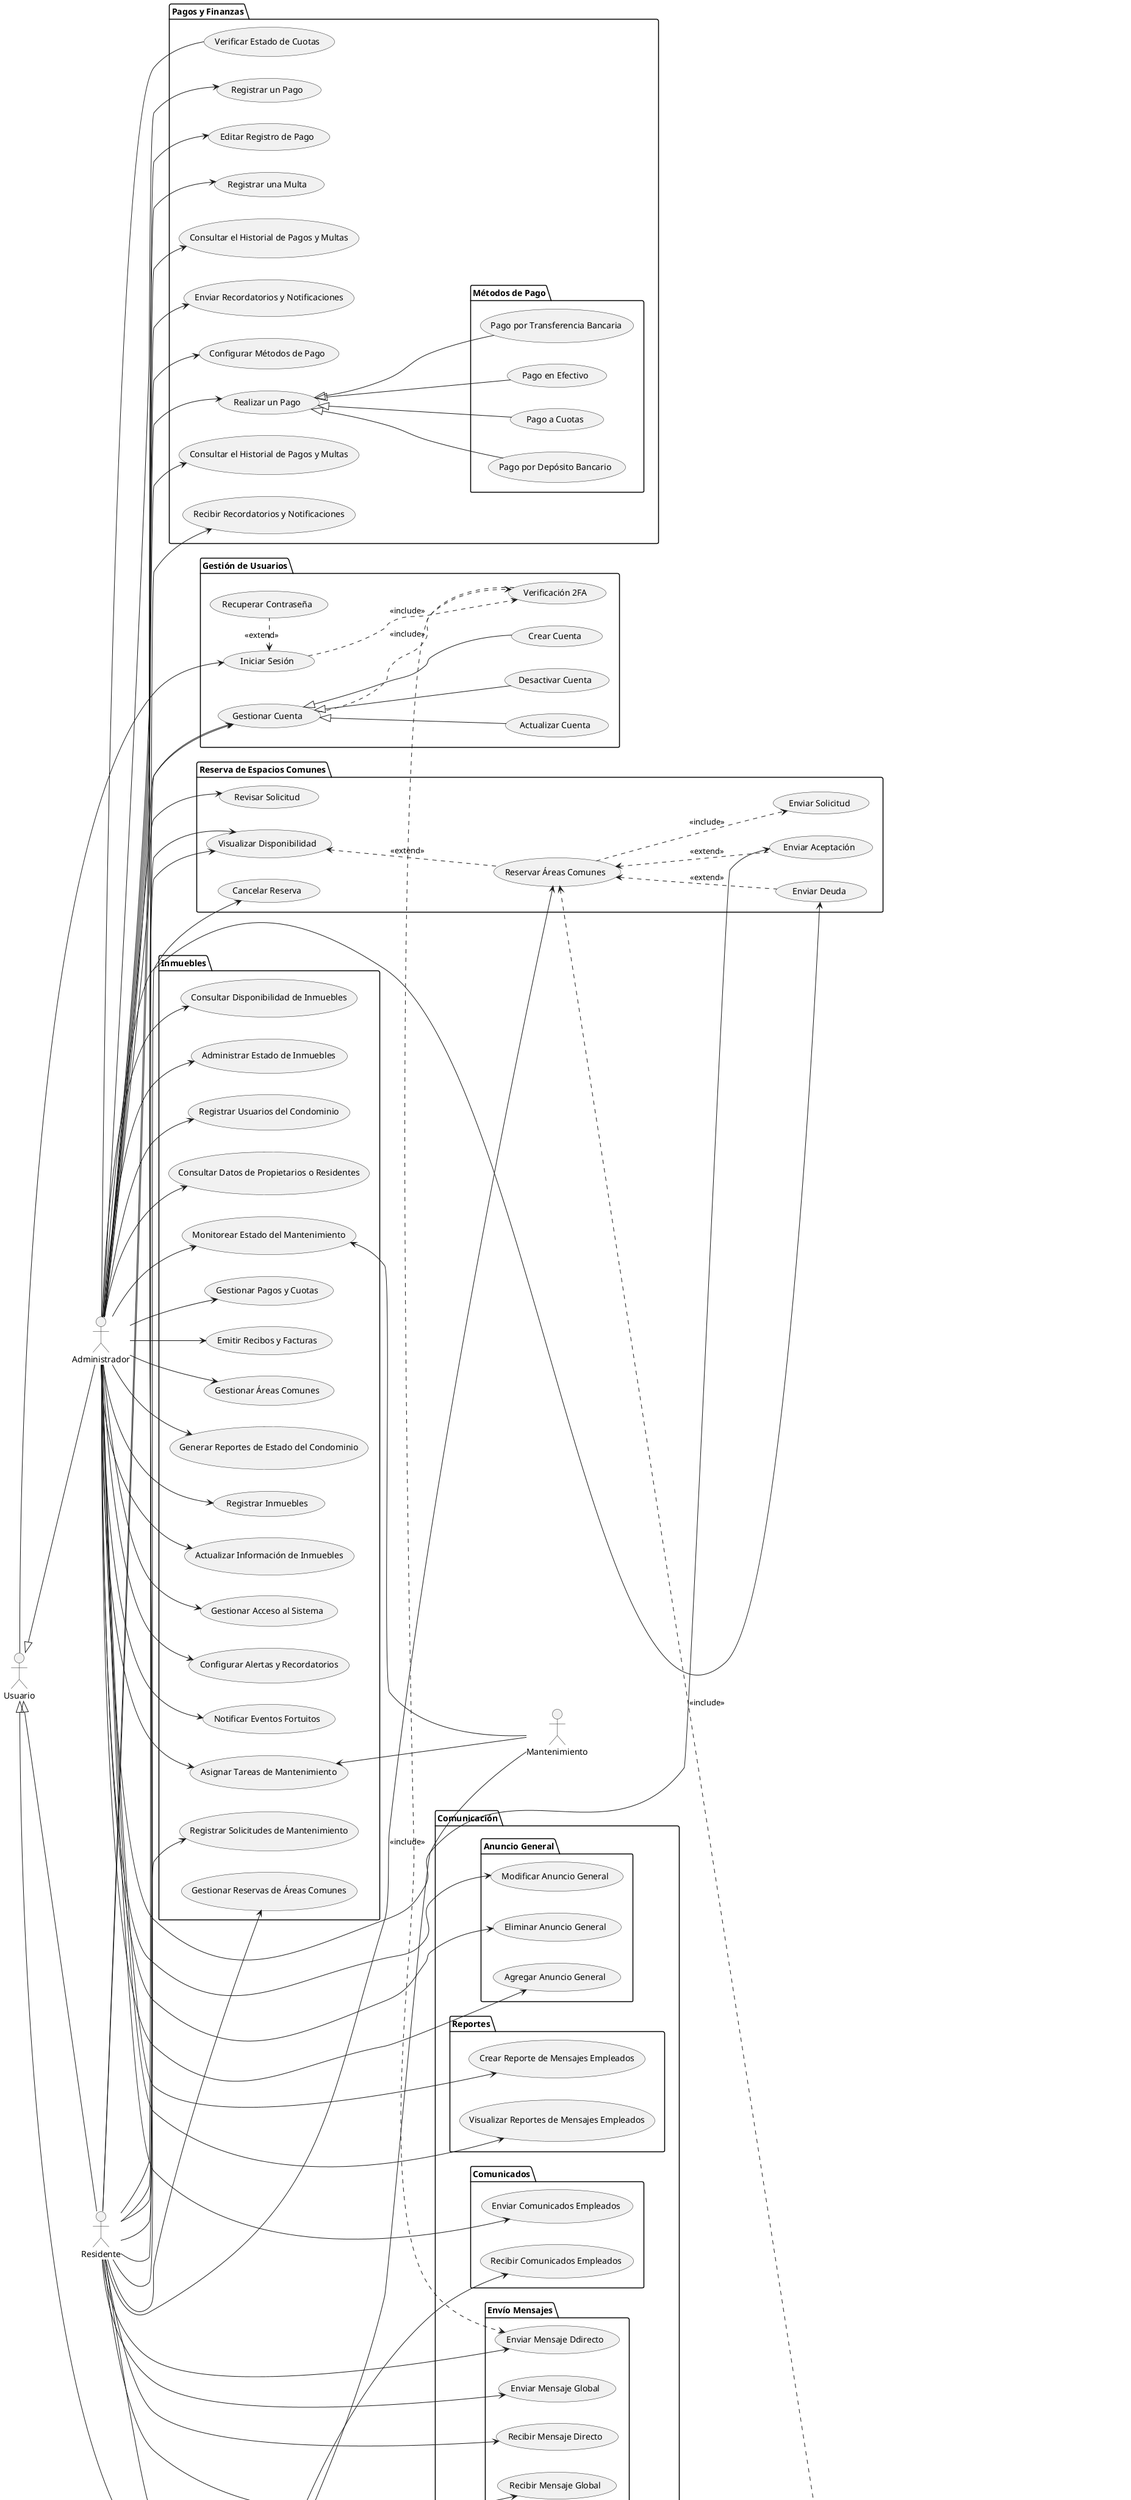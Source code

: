 @startuml
left to right direction

' Actores principales
actor "Administrador" as Admin
actor "Limpieza" as Limpieza
actor "Residente" as Residente
actor "Mantenimiento" as Mantenimiento
actor "Empleado" as Empleado
actor "Usuario"
actor "Guardia" as Guardia

' Jerarquía de usuarios
Usuario <|-- Empleado
Usuario <|-- Admin
Usuario <|-- Residente
Empleado <|-- Limpieza
Empleado <|-- Mantenimiento
Empleado <|-- Guardia

' Gestión de pagos y multas
package "Pagos y Finanzas"{



usecase "Realizar un Pago" as UC1
package "Métodos de Pago" {
usecase "Pago en Efectivo" as UC1_1
usecase "Pago por Transferencia Bancaria" as UC1_2
usecase "Pago por Depósito Bancario" as UC1_3
usecase "Pago a Cuotas" as UC1_4
}
usecase "Consultar el Historial de Pagos y Multas" as UC2
usecase "Recibir Recordatorios y Notificaciones" as UC3
usecase "Verificar Estado de Cuotas" as VerEstadoCuota


usecase "Registrar un Pago" as UC4
usecase "Editar Registro de Pago" as UC4_5
usecase "Registrar una Multa" as UC5
usecase "Consultar el Historial de Pagos y Multas" as UC6
usecase "Enviar Recordatorios y Notificaciones" as UC7
usecase "Configurar Métodos de Pago" as UC8
}


Residente --> UC1
UC1 <|-- UC1_1
UC1 <|-- UC1_2
UC1 <|-- UC1_3
UC1 <|-- UC1_4


Residente --> UC2
Residente --> UC3

Admin --> UC4
Admin--> UC4_5
Admin --> UC5

Admin --> UC6
Admin --> UC7
Admin --> UC8

Admin -right- VerEstadoCuota

' Gestión de usuarios y administradores
package "Gestión de Usuarios" {
    usecase "Iniciar Sesión" as IniciarSesion
    usecase "Verificación 2FA" as Verificacion2FA
    usecase "Recuperar Contraseña" as RecuperarContraseña
    usecase "Gestionar Cuenta" as GestionarCuenta
    usecase "Crear Cuenta" as CrearCuenta
    usecase "Actualizar Cuenta" as ActualizarCuenta
    usecase "Desactivar Cuenta" as DesactivarCuenta
}

Admin --> GestionarCuenta
Usuario --> IniciarSesion
Residente --> GestionarCuenta

GestionarCuenta <|-- CrearCuenta
GestionarCuenta <|-- ActualizarCuenta
GestionarCuenta <|-- DesactivarCuenta
GestionarCuenta ..> Verificacion2FA : <<include>>
IniciarSesion ..> Verificacion2FA : <<include>>
IniciarSesion <. RecuperarContraseña : <<extend>>
' Check-in
package "Check-in" {
    usecase "Registrar Entrada" as RegistrarEntrada
    usecase "Recopilar Detalles del Visitante" as RecopilarDetalles
    usecase "Notificar Llegada Programada" as NotificarLlegada
    usecase "Mantener Registro Histórico" as MantenerRegistro
    usecase "Enviar Alerta Rápida" as EnviarAlerta
    usecase "Coordinar Parqueadero de Visita" as CoordinarParqueadero
    usecase "Autorizar Entrada" as AutorizarEntrada
}

RegistrarEntrada <.. RecopilarDetalles : <<extend>>
RegistrarEntrada <.. NotificarLlegada : <<extend>>
RegistrarEntrada <.. MantenerRegistro : <<extend>>
RegistrarEntrada ..> AutorizarEntrada : <<include>>

CoordinarParqueadero ..> AutorizarEntrada : <<include>>

Guardia --> RegistrarEntrada
Guardia --> EnviarAlerta
Guardia --> CoordinarParqueadero

Residente --> CoordinarParqueadero

' Reservas de Espacios Comunes
package "Reserva de Espacios Comunes" {
    usecase "Visualizar Disponibilidad" as VisualizarDisp
    usecase "Reservar Áreas Comunes" as ReservarAC
    usecase "Cancelar Reserva" as CancelReserva
    usecase "Enviar Deuda" as EnviarDeuda
    usecase "Enviar Aceptación" as EnviarAceptacion
    usecase "Enviar Solicitud" as EnviarSolicitud
    usecase "Revisar Solicitud" as RevisarSolicitud

    ReservarAC ..> EnviarSolicitud: <<include>>
    Admin --> EnviarDeuda
    Admin --> EnviarAceptacion
    Admin --> RevisarSolicitud

    ReservarAC <.. EnviarDeuda: <<extend>>
    ReservarAC <.. EnviarAceptacion:  <<extend>>
}

Residente --> ReservarAC
Residente --> VisualizarDisp
Residente --> VisualizarDisp
VisualizarDisp <.. ReservarAC: <<extend>>
Residente --> CancelReserva
ReservarAC <.. CoordinarParqueadero : <<include>>

' Comunicación
package Comunicación{
package "Envío Mensajes"{

usecase "Enviar Mensaje Ddirecto" as mensajeDirecto
usecase "Enviar Mensaje Global" as mensajeGlobal
usecase "Recibir Mensaje Directo" as recibirmsjDirecto
usecase "Recibir Mensaje Global" as recibirmsjGlobal
}

package Comunicados{
usecase "Enviar Comunicados Empleados" as comunicadoTrabajadores
usecase "Recibir Comunicados Empleados" as recibirComunicadoTrabajadores
}

package "Anuncio General"{
usecase "Modificar Anuncio General" as modAnuncioGeneral
usecase "Eliminar Anuncio General" as delAnuncioGeneral
usecase "Agregar Anuncio General" as addAnuncioGeneral
}

package Reportes{
usecase "Crear Reporte de Mensajes Empleados" as creaReporte
usecase "Visualizar Reportes de Mensajes Empleados" as visualizarReporte
}
}

Admin --> comunicadoTrabajadores
Empleado --> recibirComunicadoTrabajadores
Residente --> mensajeGlobal
Residente --> mensajeDirecto
Residente --> recibirmsjGlobal
Residente --> recibirmsjDirecto

Admin --> modAnuncioGeneral
Admin --> delAnuncioGeneral
Admin --> addAnuncioGeneral
Admin --> visualizarReporte
Admin --> creaReporte

Verificacion2FA .....> mensajeDirecto : <<include>>


package Inmuebles{
usecase "Registrar Inmuebles" as RegisterProperty
usecase "Actualizar Información de Inmuebles" as UpdateProperty
usecase "Consultar Disponibilidad de Inmuebles" as CheckAvailability
usecase "Administrar Estado de Inmuebles" as ManageStatus
usecase "Gestionar Áreas Comunes" as ManageCommonAreas
usecase "Gestionar Reservas de Áreas Comunes" as ManageReservations
usecase "Registrar Usuarios del Condominio" as RegisterUsers
usecase "Consultar Datos de Propietarios o Residentes" as ViewUsers
usecase "Gestionar Acceso al Sistema" as ManageAccess
usecase "Registrar Solicitudes de Mantenimiento" as MaintenanceRequest
usecase "Asignar Tareas de Mantenimiento" as AssignTasks
usecase "Monitorear Estado del Mantenimiento" as MonitorMaintenance
usecase "Configurar Alertas y Recordatorios" as ConfigureAlerts
usecase "Notificar Eventos Fortuitos" as NotifyEvents
usecase "Generar Reportes de Estado del Condominio" as GenerateReports
usecase "Gestionar Pagos y Cuotas" as ManagePayments
usecase "Emitir Recibos y Facturas" as GenerateReceipts

Admin -r-> RegisterProperty
Admin -r-> UpdateProperty
Admin -d-> CheckAvailability
Admin -d-> ManageStatus
Admin -l-> ManageCommonAreas
Admin -d-> RegisterUsers
Admin -d-> ViewUsers
Admin -r-> ManageAccess
Admin -d-> AssignTasks
Admin -d-> MonitorMaintenance
Admin -r-> ConfigureAlerts
Admin -r-> NotifyEvents
Admin -l-> GenerateReports
Admin -d-> ManagePayments
Admin -d-> GenerateReceipts

Residente -l-> MaintenanceRequest
Residente -r-> ManageReservations

Mantenimiento -u-> AssignTasks
Mantenimiento -d-> MonitorMaintenance

}

@enduml